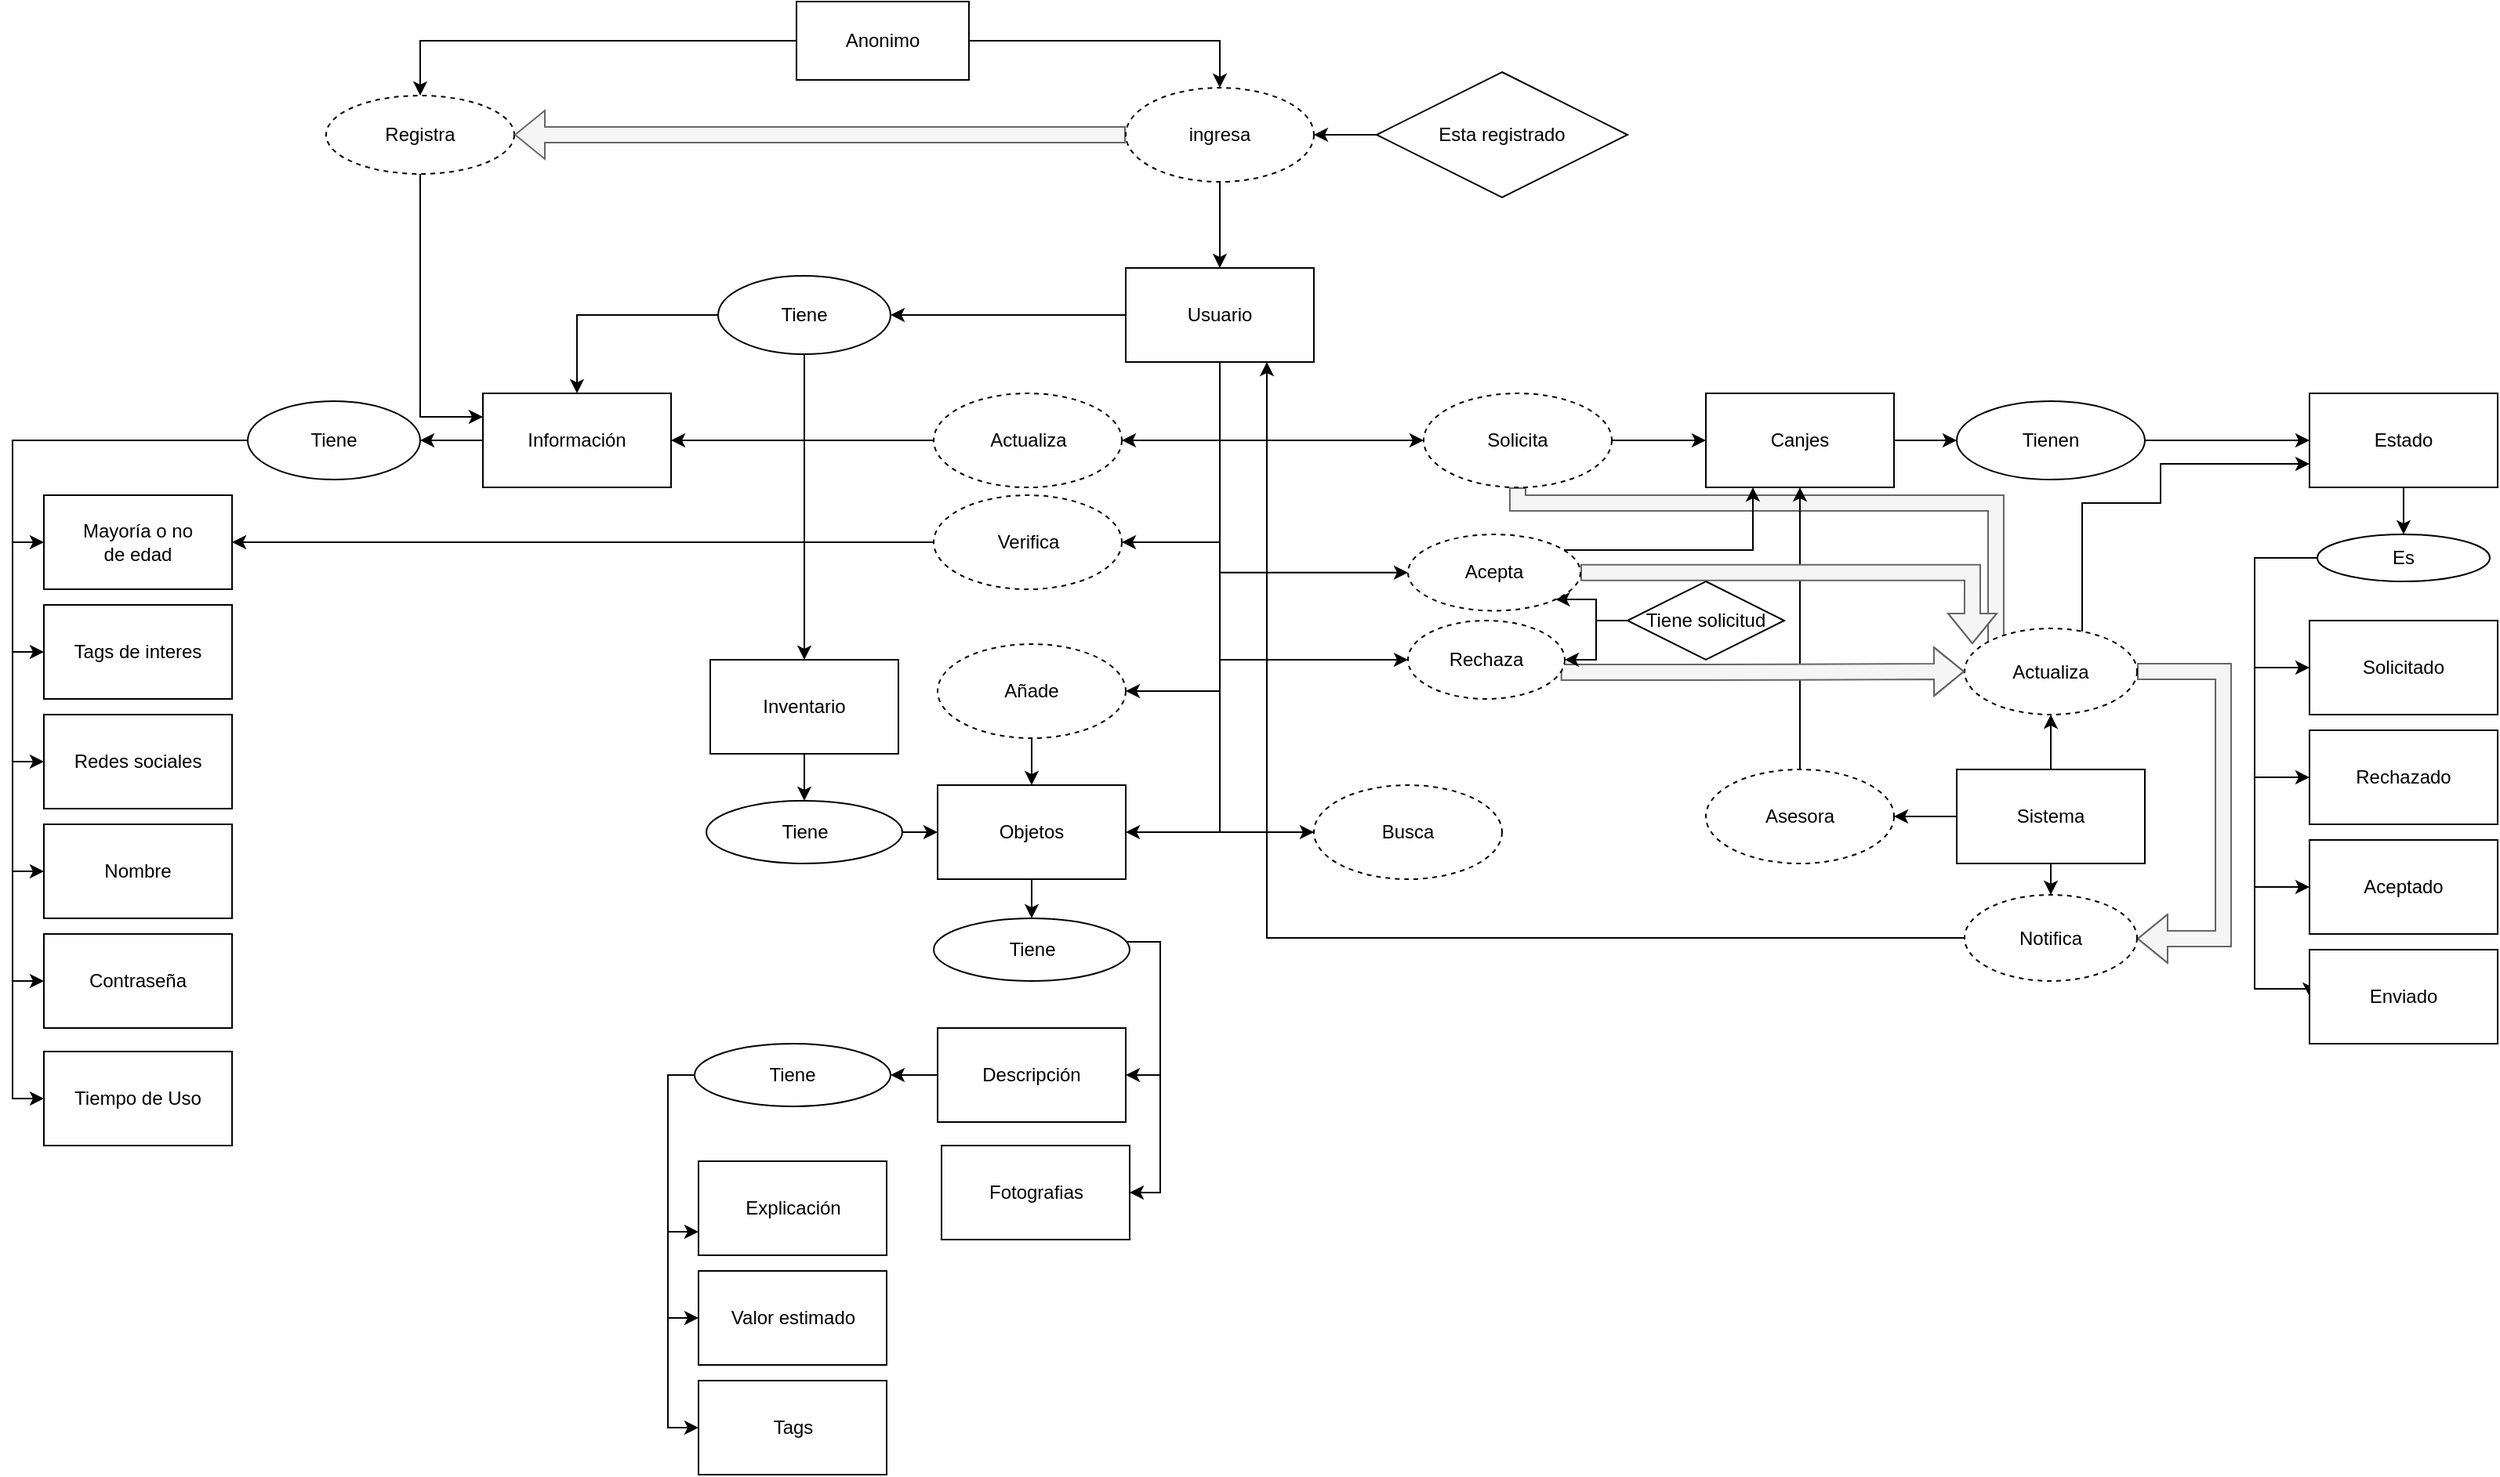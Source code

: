 <mxfile version="14.4.8" type="github">
  <diagram id="GY3J7GC33MYTsL9WGiKf" name="Page-1">
    <mxGraphModel dx="828" dy="414" grid="1" gridSize="10" guides="1" tooltips="1" connect="1" arrows="1" fold="1" page="1" pageScale="1" pageWidth="3300" pageHeight="4681" math="0" shadow="0">
      <root>
        <mxCell id="0" />
        <mxCell id="1" parent="0" />
        <mxCell id="MB3zSCxc6gFFRyPlosak-15" value="" style="edgeStyle=orthogonalEdgeStyle;rounded=0;orthogonalLoop=1;jettySize=auto;html=1;" edge="1" parent="1" source="MB3zSCxc6gFFRyPlosak-1" target="MB3zSCxc6gFFRyPlosak-6">
          <mxGeometry relative="1" as="geometry" />
        </mxCell>
        <mxCell id="MB3zSCxc6gFFRyPlosak-42" style="edgeStyle=orthogonalEdgeStyle;rounded=0;orthogonalLoop=1;jettySize=auto;html=1;entryX=1;entryY=0.5;entryDx=0;entryDy=0;" edge="1" parent="1" source="MB3zSCxc6gFFRyPlosak-1" target="MB3zSCxc6gFFRyPlosak-9">
          <mxGeometry relative="1" as="geometry">
            <Array as="points">
              <mxPoint x="1000" y="520" />
            </Array>
          </mxGeometry>
        </mxCell>
        <mxCell id="MB3zSCxc6gFFRyPlosak-43" style="edgeStyle=orthogonalEdgeStyle;rounded=0;orthogonalLoop=1;jettySize=auto;html=1;entryX=1;entryY=0.5;entryDx=0;entryDy=0;" edge="1" parent="1" source="MB3zSCxc6gFFRyPlosak-1" target="MB3zSCxc6gFFRyPlosak-35">
          <mxGeometry relative="1" as="geometry">
            <Array as="points">
              <mxPoint x="1000" y="585" />
            </Array>
          </mxGeometry>
        </mxCell>
        <mxCell id="MB3zSCxc6gFFRyPlosak-68" style="edgeStyle=orthogonalEdgeStyle;rounded=0;orthogonalLoop=1;jettySize=auto;html=1;entryX=1;entryY=0.5;entryDx=0;entryDy=0;" edge="1" parent="1" source="MB3zSCxc6gFFRyPlosak-1" target="MB3zSCxc6gFFRyPlosak-55">
          <mxGeometry relative="1" as="geometry" />
        </mxCell>
        <mxCell id="MB3zSCxc6gFFRyPlosak-86" style="edgeStyle=orthogonalEdgeStyle;rounded=0;orthogonalLoop=1;jettySize=auto;html=1;entryX=0;entryY=0.5;entryDx=0;entryDy=0;" edge="1" parent="1" source="MB3zSCxc6gFFRyPlosak-1" target="MB3zSCxc6gFFRyPlosak-85">
          <mxGeometry relative="1" as="geometry" />
        </mxCell>
        <mxCell id="MB3zSCxc6gFFRyPlosak-120" style="edgeStyle=orthogonalEdgeStyle;rounded=0;orthogonalLoop=1;jettySize=auto;html=1;entryX=0;entryY=0.5;entryDx=0;entryDy=0;" edge="1" parent="1" source="MB3zSCxc6gFFRyPlosak-1" target="MB3zSCxc6gFFRyPlosak-91">
          <mxGeometry relative="1" as="geometry">
            <Array as="points">
              <mxPoint x="1000" y="520" />
            </Array>
          </mxGeometry>
        </mxCell>
        <mxCell id="MB3zSCxc6gFFRyPlosak-138" style="edgeStyle=orthogonalEdgeStyle;rounded=0;orthogonalLoop=1;jettySize=auto;html=1;entryX=0;entryY=0.5;entryDx=0;entryDy=0;" edge="1" parent="1" source="MB3zSCxc6gFFRyPlosak-1" target="MB3zSCxc6gFFRyPlosak-132">
          <mxGeometry relative="1" as="geometry">
            <Array as="points">
              <mxPoint x="1000" y="660" />
            </Array>
          </mxGeometry>
        </mxCell>
        <mxCell id="MB3zSCxc6gFFRyPlosak-139" style="edgeStyle=orthogonalEdgeStyle;rounded=0;orthogonalLoop=1;jettySize=auto;html=1;entryX=0;entryY=0.5;entryDx=0;entryDy=0;" edge="1" parent="1" source="MB3zSCxc6gFFRyPlosak-1" target="MB3zSCxc6gFFRyPlosak-119">
          <mxGeometry relative="1" as="geometry">
            <Array as="points">
              <mxPoint x="1000" y="604" />
            </Array>
          </mxGeometry>
        </mxCell>
        <mxCell id="MB3zSCxc6gFFRyPlosak-1" value="Usuario" style="rounded=0;whiteSpace=wrap;html=1;" vertex="1" parent="1">
          <mxGeometry x="940" y="410" width="120" height="60" as="geometry" />
        </mxCell>
        <mxCell id="MB3zSCxc6gFFRyPlosak-48" style="edgeStyle=orthogonalEdgeStyle;rounded=0;orthogonalLoop=1;jettySize=auto;html=1;entryX=0;entryY=0.25;entryDx=0;entryDy=0;" edge="1" parent="1" source="MB3zSCxc6gFFRyPlosak-2" target="MB3zSCxc6gFFRyPlosak-7">
          <mxGeometry relative="1" as="geometry" />
        </mxCell>
        <mxCell id="MB3zSCxc6gFFRyPlosak-2" value="Registra" style="ellipse;html=1;whiteSpace=wrap;dashed=1" vertex="1" parent="1">
          <mxGeometry x="430" y="300" width="120" height="50" as="geometry" />
        </mxCell>
        <mxCell id="MB3zSCxc6gFFRyPlosak-4" value="Contraseña" style="rounded=0;whiteSpace=wrap;html=1;" vertex="1" parent="1">
          <mxGeometry x="250" y="835" width="120" height="60" as="geometry" />
        </mxCell>
        <mxCell id="MB3zSCxc6gFFRyPlosak-5" value="Tags de interes" style="rounded=0;whiteSpace=wrap;html=1;" vertex="1" parent="1">
          <mxGeometry x="250" y="625" width="120" height="60" as="geometry" />
        </mxCell>
        <mxCell id="MB3zSCxc6gFFRyPlosak-61" style="edgeStyle=orthogonalEdgeStyle;rounded=0;orthogonalLoop=1;jettySize=auto;html=1;entryX=0.5;entryY=0;entryDx=0;entryDy=0;" edge="1" parent="1" source="MB3zSCxc6gFFRyPlosak-6" target="MB3zSCxc6gFFRyPlosak-7">
          <mxGeometry relative="1" as="geometry" />
        </mxCell>
        <mxCell id="MB3zSCxc6gFFRyPlosak-64" style="edgeStyle=orthogonalEdgeStyle;rounded=0;orthogonalLoop=1;jettySize=auto;html=1;" edge="1" parent="1" source="MB3zSCxc6gFFRyPlosak-6" target="MB3zSCxc6gFFRyPlosak-63">
          <mxGeometry relative="1" as="geometry" />
        </mxCell>
        <mxCell id="MB3zSCxc6gFFRyPlosak-6" value="Tiene" style="ellipse;whiteSpace=wrap;html=1;" vertex="1" parent="1">
          <mxGeometry x="680" y="415" width="110" height="50" as="geometry" />
        </mxCell>
        <mxCell id="MB3zSCxc6gFFRyPlosak-25" value="" style="edgeStyle=orthogonalEdgeStyle;rounded=0;orthogonalLoop=1;jettySize=auto;html=1;" edge="1" parent="1" source="MB3zSCxc6gFFRyPlosak-7" target="MB3zSCxc6gFFRyPlosak-8">
          <mxGeometry relative="1" as="geometry" />
        </mxCell>
        <mxCell id="MB3zSCxc6gFFRyPlosak-7" value="Información" style="rounded=0;whiteSpace=wrap;html=1;" vertex="1" parent="1">
          <mxGeometry x="530" y="490" width="120" height="60" as="geometry" />
        </mxCell>
        <mxCell id="MB3zSCxc6gFFRyPlosak-31" style="edgeStyle=orthogonalEdgeStyle;rounded=0;orthogonalLoop=1;jettySize=auto;html=1;entryX=0;entryY=0.5;entryDx=0;entryDy=0;" edge="1" parent="1" source="MB3zSCxc6gFFRyPlosak-8" target="MB3zSCxc6gFFRyPlosak-5">
          <mxGeometry relative="1" as="geometry" />
        </mxCell>
        <mxCell id="MB3zSCxc6gFFRyPlosak-32" style="edgeStyle=orthogonalEdgeStyle;rounded=0;orthogonalLoop=1;jettySize=auto;html=1;entryX=0;entryY=0.5;entryDx=0;entryDy=0;" edge="1" parent="1" source="MB3zSCxc6gFFRyPlosak-8" target="MB3zSCxc6gFFRyPlosak-27">
          <mxGeometry relative="1" as="geometry" />
        </mxCell>
        <mxCell id="MB3zSCxc6gFFRyPlosak-33" style="edgeStyle=orthogonalEdgeStyle;rounded=0;orthogonalLoop=1;jettySize=auto;html=1;entryX=0;entryY=0.5;entryDx=0;entryDy=0;" edge="1" parent="1" source="MB3zSCxc6gFFRyPlosak-8" target="MB3zSCxc6gFFRyPlosak-28">
          <mxGeometry relative="1" as="geometry" />
        </mxCell>
        <mxCell id="MB3zSCxc6gFFRyPlosak-52" style="edgeStyle=orthogonalEdgeStyle;rounded=0;orthogonalLoop=1;jettySize=auto;html=1;entryX=0;entryY=0.5;entryDx=0;entryDy=0;" edge="1" parent="1" source="MB3zSCxc6gFFRyPlosak-8" target="MB3zSCxc6gFFRyPlosak-4">
          <mxGeometry relative="1" as="geometry" />
        </mxCell>
        <mxCell id="MB3zSCxc6gFFRyPlosak-54" style="edgeStyle=orthogonalEdgeStyle;rounded=0;orthogonalLoop=1;jettySize=auto;html=1;entryX=0;entryY=0.5;entryDx=0;entryDy=0;" edge="1" parent="1" source="MB3zSCxc6gFFRyPlosak-8" target="MB3zSCxc6gFFRyPlosak-53">
          <mxGeometry relative="1" as="geometry" />
        </mxCell>
        <mxCell id="MB3zSCxc6gFFRyPlosak-8" value="Tiene" style="ellipse;whiteSpace=wrap;html=1;" vertex="1" parent="1">
          <mxGeometry x="380" y="495" width="110" height="50" as="geometry" />
        </mxCell>
        <mxCell id="MB3zSCxc6gFFRyPlosak-60" style="edgeStyle=orthogonalEdgeStyle;rounded=0;orthogonalLoop=1;jettySize=auto;html=1;entryX=1;entryY=0.5;entryDx=0;entryDy=0;" edge="1" parent="1" source="MB3zSCxc6gFFRyPlosak-9" target="MB3zSCxc6gFFRyPlosak-7">
          <mxGeometry relative="1" as="geometry" />
        </mxCell>
        <mxCell id="MB3zSCxc6gFFRyPlosak-9" value="Actualiza" style="ellipse;html=1;whiteSpace=wrap;dashed=1" vertex="1" parent="1">
          <mxGeometry x="817.5" y="490" width="120" height="60" as="geometry" />
        </mxCell>
        <mxCell id="MB3zSCxc6gFFRyPlosak-20" value="" style="edgeStyle=orthogonalEdgeStyle;rounded=0;orthogonalLoop=1;jettySize=auto;html=1;" edge="1" parent="1" source="MB3zSCxc6gFFRyPlosak-19" target="MB3zSCxc6gFFRyPlosak-2">
          <mxGeometry relative="1" as="geometry" />
        </mxCell>
        <mxCell id="MB3zSCxc6gFFRyPlosak-46" style="edgeStyle=orthogonalEdgeStyle;rounded=0;orthogonalLoop=1;jettySize=auto;html=1;entryX=0.5;entryY=0;entryDx=0;entryDy=0;" edge="1" parent="1" source="MB3zSCxc6gFFRyPlosak-19" target="MB3zSCxc6gFFRyPlosak-22">
          <mxGeometry relative="1" as="geometry" />
        </mxCell>
        <mxCell id="MB3zSCxc6gFFRyPlosak-19" value="Anonimo" style="whiteSpace=wrap;html=1;" vertex="1" parent="1">
          <mxGeometry x="730" y="240" width="110" height="50" as="geometry" />
        </mxCell>
        <mxCell id="MB3zSCxc6gFFRyPlosak-47" style="edgeStyle=orthogonalEdgeStyle;rounded=0;orthogonalLoop=1;jettySize=auto;html=1;entryX=0.5;entryY=0;entryDx=0;entryDy=0;" edge="1" parent="1" source="MB3zSCxc6gFFRyPlosak-22" target="MB3zSCxc6gFFRyPlosak-1">
          <mxGeometry relative="1" as="geometry" />
        </mxCell>
        <mxCell id="MB3zSCxc6gFFRyPlosak-51" style="edgeStyle=orthogonalEdgeStyle;rounded=0;orthogonalLoop=1;jettySize=auto;html=1;entryX=1;entryY=0.5;entryDx=0;entryDy=0;fillColor=#f5f5f5;strokeColor=#666666;shape=flexArrow;" edge="1" parent="1" source="MB3zSCxc6gFFRyPlosak-22" target="MB3zSCxc6gFFRyPlosak-2">
          <mxGeometry relative="1" as="geometry">
            <mxPoint x="560.0" y="320.0" as="targetPoint" />
          </mxGeometry>
        </mxCell>
        <mxCell id="MB3zSCxc6gFFRyPlosak-22" value="ingresa" style="ellipse;html=1;whiteSpace=wrap;dashed=1" vertex="1" parent="1">
          <mxGeometry x="940" y="295" width="120" height="60" as="geometry" />
        </mxCell>
        <mxCell id="MB3zSCxc6gFFRyPlosak-27" value="Redes sociales" style="whiteSpace=wrap;html=1;" vertex="1" parent="1">
          <mxGeometry x="250" y="695" width="120" height="60" as="geometry" />
        </mxCell>
        <mxCell id="MB3zSCxc6gFFRyPlosak-28" value="Nombre" style="whiteSpace=wrap;html=1;" vertex="1" parent="1">
          <mxGeometry x="250" y="765" width="120" height="60" as="geometry" />
        </mxCell>
        <mxCell id="MB3zSCxc6gFFRyPlosak-41" style="edgeStyle=orthogonalEdgeStyle;rounded=0;orthogonalLoop=1;jettySize=auto;html=1;entryX=1;entryY=0.5;entryDx=0;entryDy=0;" edge="1" parent="1" source="MB3zSCxc6gFFRyPlosak-35" target="MB3zSCxc6gFFRyPlosak-38">
          <mxGeometry relative="1" as="geometry" />
        </mxCell>
        <mxCell id="MB3zSCxc6gFFRyPlosak-35" value="Verifica" style="ellipse;html=1;whiteSpace=wrap;dashed=1" vertex="1" parent="1">
          <mxGeometry x="817.5" y="555" width="120" height="60" as="geometry" />
        </mxCell>
        <mxCell id="MB3zSCxc6gFFRyPlosak-38" value="Mayoría o no&lt;br&gt;de edad" style="whiteSpace=wrap;html=1;" vertex="1" parent="1">
          <mxGeometry x="250" y="555" width="120" height="60" as="geometry" />
        </mxCell>
        <mxCell id="MB3zSCxc6gFFRyPlosak-39" style="edgeStyle=orthogonalEdgeStyle;rounded=0;orthogonalLoop=1;jettySize=auto;html=1;entryX=0;entryY=0.5;entryDx=0;entryDy=0;" edge="1" parent="1" source="MB3zSCxc6gFFRyPlosak-8" target="MB3zSCxc6gFFRyPlosak-38">
          <mxGeometry relative="1" as="geometry">
            <mxPoint x="445" y="560" as="sourcePoint" />
            <mxPoint x="380" y="905" as="targetPoint" />
          </mxGeometry>
        </mxCell>
        <mxCell id="MB3zSCxc6gFFRyPlosak-50" value="" style="edgeStyle=orthogonalEdgeStyle;rounded=0;orthogonalLoop=1;jettySize=auto;html=1;" edge="1" parent="1" source="MB3zSCxc6gFFRyPlosak-49" target="MB3zSCxc6gFFRyPlosak-22">
          <mxGeometry relative="1" as="geometry" />
        </mxCell>
        <mxCell id="MB3zSCxc6gFFRyPlosak-49" value="Esta registrado" style="rhombus;whiteSpace=wrap;html=1;" vertex="1" parent="1">
          <mxGeometry x="1100" y="285" width="160" height="80" as="geometry" />
        </mxCell>
        <mxCell id="MB3zSCxc6gFFRyPlosak-53" value="Tiempo de Uso" style="whiteSpace=wrap;html=1;" vertex="1" parent="1">
          <mxGeometry x="250" y="910" width="120" height="60" as="geometry" />
        </mxCell>
        <mxCell id="MB3zSCxc6gFFRyPlosak-69" value="" style="edgeStyle=orthogonalEdgeStyle;rounded=0;orthogonalLoop=1;jettySize=auto;html=1;" edge="1" parent="1" source="MB3zSCxc6gFFRyPlosak-55" target="MB3zSCxc6gFFRyPlosak-57">
          <mxGeometry relative="1" as="geometry" />
        </mxCell>
        <mxCell id="MB3zSCxc6gFFRyPlosak-55" value="Añade" style="ellipse;html=1;whiteSpace=wrap;dashed=1" vertex="1" parent="1">
          <mxGeometry x="820" y="650" width="120" height="60" as="geometry" />
        </mxCell>
        <mxCell id="MB3zSCxc6gFFRyPlosak-71" value="" style="edgeStyle=orthogonalEdgeStyle;rounded=0;orthogonalLoop=1;jettySize=auto;html=1;" edge="1" parent="1" source="MB3zSCxc6gFFRyPlosak-57" target="MB3zSCxc6gFFRyPlosak-70">
          <mxGeometry relative="1" as="geometry" />
        </mxCell>
        <mxCell id="MB3zSCxc6gFFRyPlosak-57" value="Objetos" style="whiteSpace=wrap;html=1;" vertex="1" parent="1">
          <mxGeometry x="820" y="740" width="120" height="60" as="geometry" />
        </mxCell>
        <mxCell id="MB3zSCxc6gFFRyPlosak-66" value="" style="edgeStyle=orthogonalEdgeStyle;rounded=0;orthogonalLoop=1;jettySize=auto;html=1;" edge="1" parent="1" source="MB3zSCxc6gFFRyPlosak-63" target="MB3zSCxc6gFFRyPlosak-65">
          <mxGeometry relative="1" as="geometry" />
        </mxCell>
        <mxCell id="MB3zSCxc6gFFRyPlosak-63" value="Inventario" style="whiteSpace=wrap;html=1;" vertex="1" parent="1">
          <mxGeometry x="675" y="660" width="120" height="60" as="geometry" />
        </mxCell>
        <mxCell id="MB3zSCxc6gFFRyPlosak-67" style="edgeStyle=orthogonalEdgeStyle;rounded=0;orthogonalLoop=1;jettySize=auto;html=1;entryX=0;entryY=0.5;entryDx=0;entryDy=0;" edge="1" parent="1" source="MB3zSCxc6gFFRyPlosak-65" target="MB3zSCxc6gFFRyPlosak-57">
          <mxGeometry relative="1" as="geometry" />
        </mxCell>
        <mxCell id="MB3zSCxc6gFFRyPlosak-65" value="Tiene" style="ellipse;whiteSpace=wrap;html=1;" vertex="1" parent="1">
          <mxGeometry x="672.5" y="750" width="125" height="40" as="geometry" />
        </mxCell>
        <mxCell id="MB3zSCxc6gFFRyPlosak-78" style="edgeStyle=orthogonalEdgeStyle;rounded=0;orthogonalLoop=1;jettySize=auto;html=1;entryX=1;entryY=0.5;entryDx=0;entryDy=0;" edge="1" parent="1" source="MB3zSCxc6gFFRyPlosak-70" target="MB3zSCxc6gFFRyPlosak-72">
          <mxGeometry relative="1" as="geometry">
            <Array as="points">
              <mxPoint x="962" y="840" />
              <mxPoint x="962" y="925" />
            </Array>
          </mxGeometry>
        </mxCell>
        <mxCell id="MB3zSCxc6gFFRyPlosak-79" style="edgeStyle=orthogonalEdgeStyle;rounded=0;orthogonalLoop=1;jettySize=auto;html=1;entryX=1;entryY=0.5;entryDx=0;entryDy=0;" edge="1" parent="1" source="MB3zSCxc6gFFRyPlosak-70" target="MB3zSCxc6gFFRyPlosak-73">
          <mxGeometry relative="1" as="geometry">
            <Array as="points">
              <mxPoint x="962" y="840" />
              <mxPoint x="962" y="1000" />
            </Array>
          </mxGeometry>
        </mxCell>
        <mxCell id="MB3zSCxc6gFFRyPlosak-70" value="Tiene" style="ellipse;whiteSpace=wrap;html=1;" vertex="1" parent="1">
          <mxGeometry x="817.5" y="825" width="125" height="40" as="geometry" />
        </mxCell>
        <mxCell id="MB3zSCxc6gFFRyPlosak-80" value="" style="edgeStyle=orthogonalEdgeStyle;rounded=0;orthogonalLoop=1;jettySize=auto;html=1;" edge="1" parent="1" source="MB3zSCxc6gFFRyPlosak-72" target="MB3zSCxc6gFFRyPlosak-75">
          <mxGeometry relative="1" as="geometry" />
        </mxCell>
        <mxCell id="MB3zSCxc6gFFRyPlosak-72" value="Descripción" style="whiteSpace=wrap;html=1;" vertex="1" parent="1">
          <mxGeometry x="820" y="895" width="120" height="60" as="geometry" />
        </mxCell>
        <mxCell id="MB3zSCxc6gFFRyPlosak-73" value="Fotografias" style="whiteSpace=wrap;html=1;" vertex="1" parent="1">
          <mxGeometry x="822.5" y="970" width="120" height="60" as="geometry" />
        </mxCell>
        <mxCell id="MB3zSCxc6gFFRyPlosak-74" value="Explicación" style="whiteSpace=wrap;html=1;" vertex="1" parent="1">
          <mxGeometry x="667.5" y="980" width="120" height="60" as="geometry" />
        </mxCell>
        <mxCell id="MB3zSCxc6gFFRyPlosak-81" style="edgeStyle=orthogonalEdgeStyle;rounded=0;orthogonalLoop=1;jettySize=auto;html=1;entryX=0;entryY=0.75;entryDx=0;entryDy=0;" edge="1" parent="1" source="MB3zSCxc6gFFRyPlosak-75" target="MB3zSCxc6gFFRyPlosak-74">
          <mxGeometry relative="1" as="geometry">
            <Array as="points">
              <mxPoint x="648" y="925" />
              <mxPoint x="648" y="1025" />
            </Array>
          </mxGeometry>
        </mxCell>
        <mxCell id="MB3zSCxc6gFFRyPlosak-83" style="edgeStyle=orthogonalEdgeStyle;rounded=0;orthogonalLoop=1;jettySize=auto;html=1;entryX=0;entryY=0.5;entryDx=0;entryDy=0;" edge="1" parent="1" source="MB3zSCxc6gFFRyPlosak-75" target="MB3zSCxc6gFFRyPlosak-76">
          <mxGeometry relative="1" as="geometry">
            <Array as="points">
              <mxPoint x="648" y="925" />
              <mxPoint x="648" y="1080" />
            </Array>
          </mxGeometry>
        </mxCell>
        <mxCell id="MB3zSCxc6gFFRyPlosak-84" style="edgeStyle=orthogonalEdgeStyle;rounded=0;orthogonalLoop=1;jettySize=auto;html=1;entryX=0;entryY=0.5;entryDx=0;entryDy=0;" edge="1" parent="1" source="MB3zSCxc6gFFRyPlosak-75" target="MB3zSCxc6gFFRyPlosak-77">
          <mxGeometry relative="1" as="geometry">
            <Array as="points">
              <mxPoint x="648" y="925" />
              <mxPoint x="648" y="1150" />
            </Array>
          </mxGeometry>
        </mxCell>
        <mxCell id="MB3zSCxc6gFFRyPlosak-75" value="Tiene" style="ellipse;whiteSpace=wrap;html=1;" vertex="1" parent="1">
          <mxGeometry x="665" y="905" width="125" height="40" as="geometry" />
        </mxCell>
        <mxCell id="MB3zSCxc6gFFRyPlosak-76" value="Valor estimado" style="whiteSpace=wrap;html=1;" vertex="1" parent="1">
          <mxGeometry x="667.5" y="1050" width="120" height="60" as="geometry" />
        </mxCell>
        <mxCell id="MB3zSCxc6gFFRyPlosak-77" value="Tags" style="whiteSpace=wrap;html=1;" vertex="1" parent="1">
          <mxGeometry x="667.5" y="1120" width="120" height="60" as="geometry" />
        </mxCell>
        <mxCell id="MB3zSCxc6gFFRyPlosak-90" style="edgeStyle=orthogonalEdgeStyle;rounded=0;orthogonalLoop=1;jettySize=auto;html=1;" edge="1" parent="1" source="MB3zSCxc6gFFRyPlosak-85">
          <mxGeometry relative="1" as="geometry">
            <mxPoint x="940" y="770" as="targetPoint" />
            <Array as="points">
              <mxPoint x="1120" y="770" />
              <mxPoint x="940" y="770" />
            </Array>
          </mxGeometry>
        </mxCell>
        <mxCell id="MB3zSCxc6gFFRyPlosak-85" value="Busca" style="ellipse;html=1;whiteSpace=wrap;dashed=1" vertex="1" parent="1">
          <mxGeometry x="1060" y="740" width="120" height="60" as="geometry" />
        </mxCell>
        <mxCell id="MB3zSCxc6gFFRyPlosak-94" value="" style="edgeStyle=orthogonalEdgeStyle;rounded=0;orthogonalLoop=1;jettySize=auto;html=1;" edge="1" parent="1" source="MB3zSCxc6gFFRyPlosak-91" target="MB3zSCxc6gFFRyPlosak-93">
          <mxGeometry relative="1" as="geometry" />
        </mxCell>
        <mxCell id="MB3zSCxc6gFFRyPlosak-124" style="edgeStyle=orthogonalEdgeStyle;rounded=0;orthogonalLoop=1;jettySize=auto;html=1;entryX=0;entryY=0.5;entryDx=0;entryDy=0;shape=flexArrow;fillColor=#f5f5f5;strokeColor=#666666;" edge="1" parent="1" source="MB3zSCxc6gFFRyPlosak-91" target="MB3zSCxc6gFFRyPlosak-116">
          <mxGeometry relative="1" as="geometry">
            <Array as="points">
              <mxPoint x="1190" y="560" />
              <mxPoint x="1495" y="560" />
            </Array>
          </mxGeometry>
        </mxCell>
        <mxCell id="MB3zSCxc6gFFRyPlosak-91" value="Solicita" style="ellipse;html=1;whiteSpace=wrap;dashed=1" vertex="1" parent="1">
          <mxGeometry x="1130" y="490" width="120" height="60" as="geometry" />
        </mxCell>
        <mxCell id="MB3zSCxc6gFFRyPlosak-96" value="" style="edgeStyle=orthogonalEdgeStyle;rounded=0;orthogonalLoop=1;jettySize=auto;html=1;" edge="1" parent="1" source="MB3zSCxc6gFFRyPlosak-93" target="MB3zSCxc6gFFRyPlosak-95">
          <mxGeometry relative="1" as="geometry" />
        </mxCell>
        <mxCell id="MB3zSCxc6gFFRyPlosak-93" value="Canjes" style="whiteSpace=wrap;html=1;" vertex="1" parent="1">
          <mxGeometry x="1310" y="490" width="120" height="60" as="geometry" />
        </mxCell>
        <mxCell id="MB3zSCxc6gFFRyPlosak-98" value="" style="edgeStyle=orthogonalEdgeStyle;rounded=0;orthogonalLoop=1;jettySize=auto;html=1;" edge="1" parent="1" source="MB3zSCxc6gFFRyPlosak-95" target="MB3zSCxc6gFFRyPlosak-97">
          <mxGeometry relative="1" as="geometry" />
        </mxCell>
        <mxCell id="MB3zSCxc6gFFRyPlosak-95" value="Tienen" style="ellipse;whiteSpace=wrap;html=1;" vertex="1" parent="1">
          <mxGeometry x="1470" y="495" width="120" height="50" as="geometry" />
        </mxCell>
        <mxCell id="MB3zSCxc6gFFRyPlosak-100" value="" style="edgeStyle=orthogonalEdgeStyle;rounded=0;orthogonalLoop=1;jettySize=auto;html=1;" edge="1" parent="1" source="MB3zSCxc6gFFRyPlosak-97" target="MB3zSCxc6gFFRyPlosak-99">
          <mxGeometry relative="1" as="geometry" />
        </mxCell>
        <mxCell id="MB3zSCxc6gFFRyPlosak-97" value="Estado" style="whiteSpace=wrap;html=1;" vertex="1" parent="1">
          <mxGeometry x="1695" y="490" width="120" height="60" as="geometry" />
        </mxCell>
        <mxCell id="MB3zSCxc6gFFRyPlosak-102" value="" style="edgeStyle=orthogonalEdgeStyle;rounded=0;orthogonalLoop=1;jettySize=auto;html=1;" edge="1" parent="1" source="MB3zSCxc6gFFRyPlosak-99" target="MB3zSCxc6gFFRyPlosak-101">
          <mxGeometry relative="1" as="geometry">
            <Array as="points">
              <mxPoint x="1660" y="595" />
              <mxPoint x="1660" y="665" />
            </Array>
          </mxGeometry>
        </mxCell>
        <mxCell id="MB3zSCxc6gFFRyPlosak-107" style="edgeStyle=orthogonalEdgeStyle;rounded=0;orthogonalLoop=1;jettySize=auto;html=1;entryX=0;entryY=0.5;entryDx=0;entryDy=0;" edge="1" parent="1" source="MB3zSCxc6gFFRyPlosak-99" target="MB3zSCxc6gFFRyPlosak-104">
          <mxGeometry relative="1" as="geometry">
            <Array as="points">
              <mxPoint x="1660" y="595" />
              <mxPoint x="1660" y="805" />
            </Array>
          </mxGeometry>
        </mxCell>
        <mxCell id="MB3zSCxc6gFFRyPlosak-108" style="edgeStyle=orthogonalEdgeStyle;rounded=0;orthogonalLoop=1;jettySize=auto;html=1;entryX=0;entryY=0.5;entryDx=0;entryDy=0;" edge="1" parent="1" source="MB3zSCxc6gFFRyPlosak-99" target="MB3zSCxc6gFFRyPlosak-105">
          <mxGeometry relative="1" as="geometry">
            <Array as="points">
              <mxPoint x="1660" y="595" />
              <mxPoint x="1660" y="870" />
              <mxPoint x="1695" y="870" />
            </Array>
          </mxGeometry>
        </mxCell>
        <mxCell id="MB3zSCxc6gFFRyPlosak-110" style="edgeStyle=orthogonalEdgeStyle;rounded=0;orthogonalLoop=1;jettySize=auto;html=1;entryX=0;entryY=0.5;entryDx=0;entryDy=0;" edge="1" parent="1" source="MB3zSCxc6gFFRyPlosak-99" target="MB3zSCxc6gFFRyPlosak-103">
          <mxGeometry relative="1" as="geometry">
            <Array as="points">
              <mxPoint x="1660" y="595" />
              <mxPoint x="1660" y="735" />
            </Array>
          </mxGeometry>
        </mxCell>
        <mxCell id="MB3zSCxc6gFFRyPlosak-99" value="Es" style="ellipse;whiteSpace=wrap;html=1;" vertex="1" parent="1">
          <mxGeometry x="1700" y="580" width="110" height="30" as="geometry" />
        </mxCell>
        <mxCell id="MB3zSCxc6gFFRyPlosak-101" value="Solicitado" style="whiteSpace=wrap;html=1;" vertex="1" parent="1">
          <mxGeometry x="1695" y="635" width="120" height="60" as="geometry" />
        </mxCell>
        <mxCell id="MB3zSCxc6gFFRyPlosak-103" value="Rechazado" style="whiteSpace=wrap;html=1;" vertex="1" parent="1">
          <mxGeometry x="1695" y="705" width="120" height="60" as="geometry" />
        </mxCell>
        <mxCell id="MB3zSCxc6gFFRyPlosak-104" value="Aceptado" style="whiteSpace=wrap;html=1;" vertex="1" parent="1">
          <mxGeometry x="1695" y="775" width="120" height="60" as="geometry" />
        </mxCell>
        <mxCell id="MB3zSCxc6gFFRyPlosak-105" value="Enviado" style="whiteSpace=wrap;html=1;" vertex="1" parent="1">
          <mxGeometry x="1695" y="845" width="120" height="60" as="geometry" />
        </mxCell>
        <mxCell id="MB3zSCxc6gFFRyPlosak-114" value="" style="edgeStyle=orthogonalEdgeStyle;rounded=0;orthogonalLoop=1;jettySize=auto;html=1;" edge="1" parent="1" source="MB3zSCxc6gFFRyPlosak-111" target="MB3zSCxc6gFFRyPlosak-113">
          <mxGeometry relative="1" as="geometry" />
        </mxCell>
        <mxCell id="MB3zSCxc6gFFRyPlosak-117" value="" style="edgeStyle=orthogonalEdgeStyle;rounded=0;orthogonalLoop=1;jettySize=auto;html=1;" edge="1" parent="1" source="MB3zSCxc6gFFRyPlosak-111" target="MB3zSCxc6gFFRyPlosak-116">
          <mxGeometry relative="1" as="geometry" />
        </mxCell>
        <mxCell id="MB3zSCxc6gFFRyPlosak-130" value="" style="edgeStyle=orthogonalEdgeStyle;rounded=0;orthogonalLoop=1;jettySize=auto;html=1;" edge="1" parent="1" source="MB3zSCxc6gFFRyPlosak-111" target="MB3zSCxc6gFFRyPlosak-127">
          <mxGeometry relative="1" as="geometry" />
        </mxCell>
        <mxCell id="MB3zSCxc6gFFRyPlosak-111" value="Sistema" style="whiteSpace=wrap;html=1;" vertex="1" parent="1">
          <mxGeometry x="1470" y="730" width="120" height="60" as="geometry" />
        </mxCell>
        <mxCell id="MB3zSCxc6gFFRyPlosak-115" value="" style="edgeStyle=orthogonalEdgeStyle;rounded=0;orthogonalLoop=1;jettySize=auto;html=1;" edge="1" parent="1" source="MB3zSCxc6gFFRyPlosak-113" target="MB3zSCxc6gFFRyPlosak-93">
          <mxGeometry relative="1" as="geometry">
            <Array as="points">
              <mxPoint x="1370" y="700" />
              <mxPoint x="1370" y="700" />
            </Array>
          </mxGeometry>
        </mxCell>
        <mxCell id="MB3zSCxc6gFFRyPlosak-113" value="Asesora" style="ellipse;html=1;whiteSpace=wrap;dashed=1" vertex="1" parent="1">
          <mxGeometry x="1310" y="730" width="120" height="60" as="geometry" />
        </mxCell>
        <mxCell id="MB3zSCxc6gFFRyPlosak-118" style="edgeStyle=orthogonalEdgeStyle;rounded=0;orthogonalLoop=1;jettySize=auto;html=1;entryX=0;entryY=0.75;entryDx=0;entryDy=0;" edge="1" parent="1" source="MB3zSCxc6gFFRyPlosak-116" target="MB3zSCxc6gFFRyPlosak-97">
          <mxGeometry relative="1" as="geometry">
            <Array as="points">
              <mxPoint x="1550" y="560" />
              <mxPoint x="1600" y="560" />
              <mxPoint x="1600" y="535" />
            </Array>
          </mxGeometry>
        </mxCell>
        <mxCell id="MB3zSCxc6gFFRyPlosak-128" style="edgeStyle=orthogonalEdgeStyle;rounded=0;orthogonalLoop=1;jettySize=auto;html=1;shape=flexArrow;fillColor=#f5f5f5;strokeColor=#666666;" edge="1" parent="1" source="MB3zSCxc6gFFRyPlosak-116" target="MB3zSCxc6gFFRyPlosak-127">
          <mxGeometry relative="1" as="geometry">
            <Array as="points">
              <mxPoint x="1640" y="667" />
              <mxPoint x="1640" y="838" />
            </Array>
          </mxGeometry>
        </mxCell>
        <mxCell id="MB3zSCxc6gFFRyPlosak-116" value="Actualiza" style="ellipse;html=1;whiteSpace=wrap;dashed=1" vertex="1" parent="1">
          <mxGeometry x="1475" y="640" width="110" height="55" as="geometry" />
        </mxCell>
        <mxCell id="MB3zSCxc6gFFRyPlosak-122" style="edgeStyle=orthogonalEdgeStyle;rounded=0;orthogonalLoop=1;jettySize=auto;html=1;entryX=0.25;entryY=1;entryDx=0;entryDy=0;" edge="1" parent="1" source="MB3zSCxc6gFFRyPlosak-119" target="MB3zSCxc6gFFRyPlosak-93">
          <mxGeometry relative="1" as="geometry">
            <Array as="points">
              <mxPoint x="1340" y="590" />
            </Array>
          </mxGeometry>
        </mxCell>
        <mxCell id="MB3zSCxc6gFFRyPlosak-123" style="edgeStyle=orthogonalEdgeStyle;rounded=0;orthogonalLoop=1;jettySize=auto;html=1;entryX=0;entryY=0.5;entryDx=0;entryDy=0;shape=flexArrow;fillColor=#f5f5f5;strokeColor=#666666;" edge="1" parent="1" source="MB3zSCxc6gFFRyPlosak-132" target="MB3zSCxc6gFFRyPlosak-116">
          <mxGeometry relative="1" as="geometry">
            <Array as="points">
              <mxPoint x="1310" y="668" />
              <mxPoint x="1310" y="668" />
            </Array>
          </mxGeometry>
        </mxCell>
        <mxCell id="MB3zSCxc6gFFRyPlosak-136" style="edgeStyle=orthogonalEdgeStyle;rounded=0;orthogonalLoop=1;jettySize=auto;html=1;entryX=0.045;entryY=0.182;entryDx=0;entryDy=0;entryPerimeter=0;shape=flexArrow;fillColor=#f5f5f5;strokeColor=#666666;" edge="1" parent="1" source="MB3zSCxc6gFFRyPlosak-119" target="MB3zSCxc6gFFRyPlosak-116">
          <mxGeometry relative="1" as="geometry" />
        </mxCell>
        <mxCell id="MB3zSCxc6gFFRyPlosak-119" value="Acepta" style="ellipse;html=1;whiteSpace=wrap;dashed=1" vertex="1" parent="1">
          <mxGeometry x="1120" y="580" width="110" height="48.75" as="geometry" />
        </mxCell>
        <mxCell id="MB3zSCxc6gFFRyPlosak-129" style="edgeStyle=orthogonalEdgeStyle;rounded=0;orthogonalLoop=1;jettySize=auto;html=1;entryX=1;entryY=1;entryDx=0;entryDy=0;" edge="1" parent="1" source="MB3zSCxc6gFFRyPlosak-125" target="MB3zSCxc6gFFRyPlosak-119">
          <mxGeometry relative="1" as="geometry" />
        </mxCell>
        <mxCell id="MB3zSCxc6gFFRyPlosak-135" style="edgeStyle=orthogonalEdgeStyle;rounded=0;orthogonalLoop=1;jettySize=auto;html=1;entryX=1;entryY=0.5;entryDx=0;entryDy=0;" edge="1" parent="1" source="MB3zSCxc6gFFRyPlosak-125" target="MB3zSCxc6gFFRyPlosak-132">
          <mxGeometry relative="1" as="geometry" />
        </mxCell>
        <mxCell id="MB3zSCxc6gFFRyPlosak-125" value="Tiene solicitud" style="rhombus;whiteSpace=wrap;html=1;" vertex="1" parent="1">
          <mxGeometry x="1260" y="610" width="100" height="50" as="geometry" />
        </mxCell>
        <mxCell id="MB3zSCxc6gFFRyPlosak-131" style="edgeStyle=orthogonalEdgeStyle;rounded=0;orthogonalLoop=1;jettySize=auto;html=1;entryX=0.75;entryY=1;entryDx=0;entryDy=0;" edge="1" parent="1" source="MB3zSCxc6gFFRyPlosak-127" target="MB3zSCxc6gFFRyPlosak-1">
          <mxGeometry relative="1" as="geometry">
            <Array as="points">
              <mxPoint x="1030" y="837" />
            </Array>
          </mxGeometry>
        </mxCell>
        <mxCell id="MB3zSCxc6gFFRyPlosak-127" value="Notifica" style="ellipse;html=1;whiteSpace=wrap;dashed=1" vertex="1" parent="1">
          <mxGeometry x="1475" y="810" width="110" height="55" as="geometry" />
        </mxCell>
        <mxCell id="MB3zSCxc6gFFRyPlosak-132" value="Rechaza" style="ellipse;html=1;whiteSpace=wrap;dashed=1" vertex="1" parent="1">
          <mxGeometry x="1120" y="635" width="100" height="50" as="geometry" />
        </mxCell>
      </root>
    </mxGraphModel>
  </diagram>
</mxfile>

